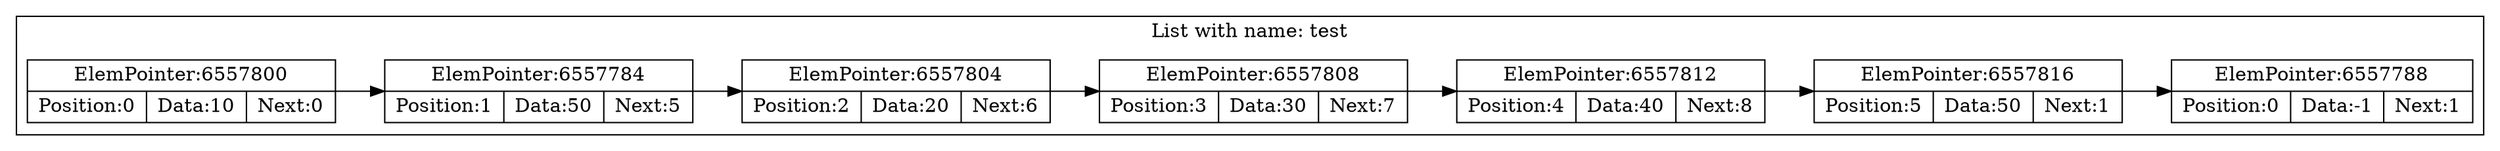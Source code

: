 digraph G{
rankdir=LR;
subgraph clusterlist {
0 [shape=record, label="ElemPointer:
6557800 | {Position
:0 | Data:
10 | Next:
0}"];
1 [shape=record, label="ElemPointer:
6557784 | {Position
:50 | Data:
5 | Next:
0}"];
0->1
1 [shape=record, label="ElemPointer:
6557784 | {Position
:1 | Data:
50 | Next:
5}"];
2 [shape=record, label="ElemPointer:
6557804 | {Position
:20 | Data:
6 | Next:
5}"];
1->2
2 [shape=record, label="ElemPointer:
6557804 | {Position
:2 | Data:
20 | Next:
6}"];
3 [shape=record, label="ElemPointer:
6557808 | {Position
:30 | Data:
7 | Next:
6}"];
2->3
3 [shape=record, label="ElemPointer:
6557808 | {Position
:3 | Data:
30 | Next:
7}"];
4 [shape=record, label="ElemPointer:
6557812 | {Position
:40 | Data:
8 | Next:
7}"];
3->4
4 [shape=record, label="ElemPointer:
6557812 | {Position
:4 | Data:
40 | Next:
8}"];
5 [shape=record, label="ElemPointer:
6557816 | {Position
:50 | Data:
1 | Next:
8}"];
4->5
5 [shape=record, label="ElemPointer:
6557816 | {Position
:5 | Data:
50 | Next:
1}"];
6 [shape=record, label="ElemPointer:
6557788 | {Position
:0 | Data:
-1 | Next:
1}"];
5->6
label = "List with name: test"}
}
